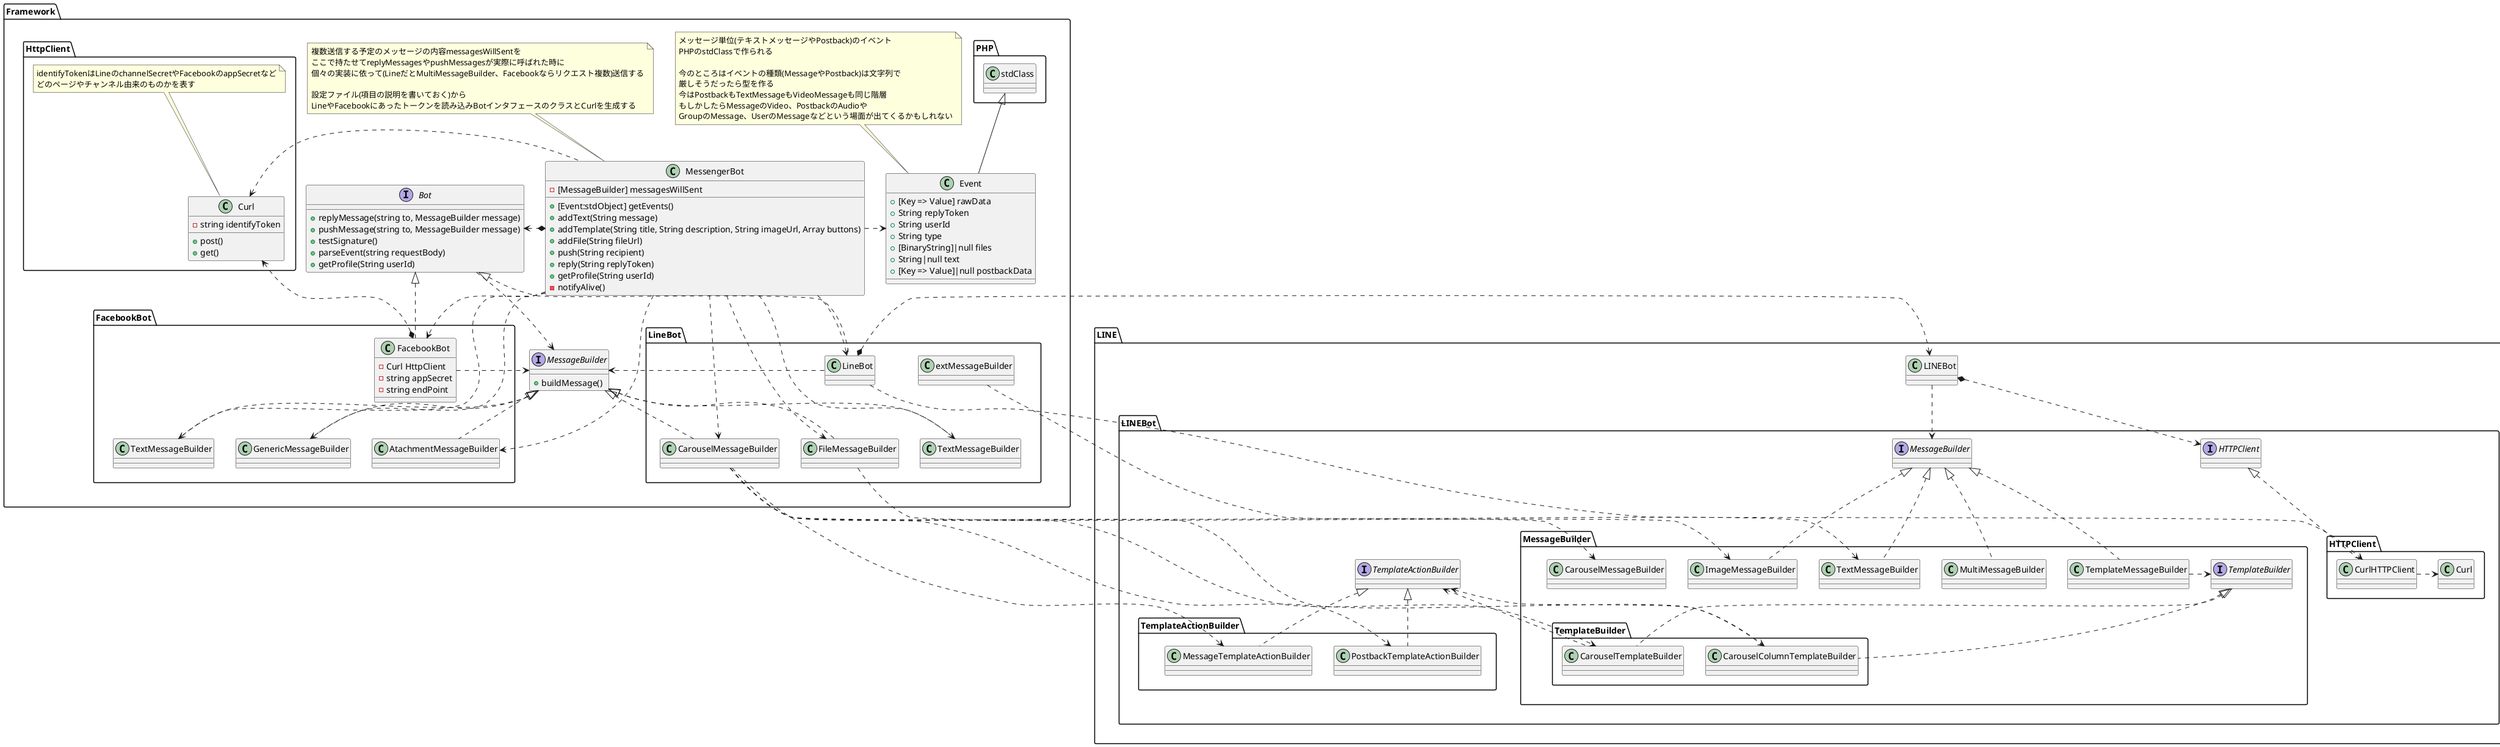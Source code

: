 @startuml

namespace LINE {

  class "LINEBot" as CLINEBot

  namespace LINEBot {

    interface "MessageBuilder" as IMessageBuilder
    interface "TemplateActionBuilder" as ITemplateActionBuilder
    interface "HTTPClient" as IHTTPClient

    namespace MessageBuilder {

      interface "TemplateBuilder" as ITemplateBuilder
      class TemplateMessageBuilder
      class TextMessageBuilder
      class ImageMessageBuilder
      class MultiMessageBuilder

      namespace TemplateBuilder {

        class CarouselTemplateBuilder
        class CarouselColumnTemplateBuilder

      }

    }

    namespace TemplateActionBuilder {

      class MessageTemplateActionBuilder
      class PostbackTemplateActionBuilder

    }

    namespace HTTPClient {

      class Curl
      class CurlHTTPClient

    }

  }

}

namespace Framework {

  interface "Bot" as IBot {
    + replyMessage(string to, MessageBuilder message)
    + pushMessage(string to, MessageBuilder message)
    + testSignature()
    + parseEvent(string requestBody)
    + getProfile(String userId)
  }

  interface "MessageBuilder" as IMessageBuilder {
    + buildMessage()
  }

  class Event extends PHP.stdClass {
    + [Key => Value] rawData
    + String replyToken
    + String userId
    + String type
    + [BinaryString]|null files
    + String|null text
    + [Key => Value]|null postbackData
  }

  note top of Event
    メッセージ単位(テキストメッセージやPostback)のイベント
    PHPのstdClassで作られる

    今のところはイベントの種類(MessageやPostback)は文字列で
    厳しそうだったら型を作る
    今はPostbackもTextMessageもVideoMessageも同じ階層
    もしかしたらMessageのVideo、PostbackのAudioや
    GroupのMessage、UserのMessageなどという場面が出てくるかもしれない
  end note

  class MessengerBot {
    - [MessageBuilder] messagesWillSent
    + [Event:stdObject] getEvents()
    + addText(String message)
    + addTemplate(String title, String description, String imageUrl, Array buttons)
    + addFile(String fileUrl)
    + push(String recipient)
    + reply(String replyToken)
    + getProfile(String userId)
    - notifyAlive()
  }

  note top of MessengerBot
    複数送信する予定のメッセージの内容messagesWillSentを
    ここで持たせてreplyMessagesやpushMessagesが実際に呼ばれた時に
    個々の実装に依って(LineだとMultiMessageBuilder、Facebookならリクエスト複数)送信する

    設定ファイル(項目の説明を書いておく)から
    LineやFacebookにあったトークンを読み込みBotインタフェースのクラスとCurlを生成する
  end note

  namespace FacebookBot {

    class FacebookBot{
      - Curl HttpClient
      - string appSecret
      - string endPoint
    }

    class GenericMessageBuilder
    class AtachmentMessageBuilder
    class TextMessageBuilder

  }

  namespace LineBot {

    class LineBot
    class CarouselMessageBuilder
    class FileMessageBuilder
    class TextMessageBuilder

  }

  namespace HttpClient {

    class Curl {
      - string identifyToken
      + post()
      + get()
    }

    note top of Curl
      identifyTokenはLineのchannelSecretやFacebookのappSecretなど
      どのページやチャンネル由来のものかを表す
    end note

  }

}

' Framework内の関連

Framework.MessengerBot *.l.> Framework.IBot
Framework.MessengerBot .d.> Framework.FacebookBot.FacebookBot
Framework.MessengerBot .d.> Framework.LineBot.LineBot
Framework.MessengerBot .d.> Framework.FacebookBot.GenericMessageBuilder
Framework.MessengerBot .d.> Framework.FacebookBot.AtachmentMessageBuilder
Framework.MessengerBot .d.> Framework.FacebookBot.TextMessageBuilder
Framework.MessengerBot .d.> Framework.LineBot.CarouselMessageBuilder
Framework.MessengerBot .d.> Framework.LineBot.FileMessageBuilder
Framework.MessengerBot .d.> Framework.LineBot.TextMessageBuilder
Framework.MessengerBot .r.> Framework.Event
Framework.MessengerBot .l.> Framework.HttpClient.Curl

Framework.IBot .d.> Framework.IMessageBuilder

Framework.FacebookBot.FacebookBot .u.|> Framework.IBot
Framework.FacebookBot.FacebookBot -[hidden]d- Framework.FacebookBot.GenericMessageBuilder
Framework.FacebookBot.FacebookBot -[hidden]d- Framework.FacebookBot.AtachmentMessageBuilder
Framework.FacebookBot.FacebookBot -[hidden]d- Framework.FacebookBot.TextMessageBuilder
Framework.FacebookBot.FacebookBot ..> Framework.IMessageBuilder
Framework.FacebookBot.FacebookBot *..> Framework.HttpClient.Curl

Framework.LineBot.LineBot .u.|> Framework.IBot
Framework.LineBot.LineBot -[hidden]d- Framework.LineBot.CarouselMessageBuilder
Framework.LineBot.LineBot -[hidden]d- Framework.LineBot.TextMessageBuilder
Framework.LineBot.LineBot -[hidden]d- Framework.LineBot.FileMessageBuilder
Framework.LineBot.LineBot ..> Framework.IMessageBuilder

Framework.FacebookBot.GenericMessageBuilder .u.|> Framework.IMessageBuilder
Framework.FacebookBot.AtachmentMessageBuilder .u.|> Framework.IMessageBuilder
Framework.FacebookBot.TextMessageBuilder .u.|> Framework.IMessageBuilder

Framework.LineBot.CarouselMessageBuilder .u.|> Framework.IMessageBuilder
Framework.LineBot.TextMessageBuilder .u.|> Framework.IMessageBuilder
Framework.LineBot.FileMessageBuilder .u.|> Framework.IMessageBuilder

Framework.Event -[hidden]d- Framework.LineBot.LineBot
Framework.HttpClient.Curl -[hidden]d- Framework.FacebookBot.FacebookBot

' LINE公式SDK内の関連

LINE.CLINEBot .d.> LINE.LINEBot.IMessageBuilder
LINE.CLINEBot *..> LINE.LINEBot.IHTTPClient

LINE.LINEBot.IMessageBuilder -[hidden]d- LINE.LINEBot.MessageBuilder.ImageMessageBuilder
LINE.LINEBot.IMessageBuilder -[hidden]d- LINE.LINEBot.MessageBuilder.TemplateMessageBuilder
LINE.LINEBot.IMessageBuilder -[hidden]d- LINE.LINEBot.MessageBuilder.TextMessageBuilder
LINE.LINEBot.IMessageBuilder -[hidden]d- LINE.LINEBot.MessageBuilder.MultiMessageBuilder

LINE.LINEBot.ITemplateActionBuilder -[hidden]d- LINE.LINEBot.TemplateActionBuilder

LINE.LINEBot.MessageBuilder.TextMessageBuilder .u.|> LINE.LINEBot.IMessageBuilder

LINE.LINEBot.MessageBuilder.ImageMessageBuilder .u.|> LINE.LINEBot.IMessageBuilder

LINE.LINEBot.MessageBuilder.TemplateMessageBuilder -[hidden]l- LINE.LINEBot.MessageBuilder.ImageMessageBuilder
LINE.LINEBot.MessageBuilder.TemplateMessageBuilder -[hidden]l- LINE.LINEBot.MessageBuilder.TextMessageBuilder
LINE.LINEBot.MessageBuilder.TemplateMessageBuilder -[hidden]l- LINE.LINEBot.MessageBuilder.MultiMessageBuilder
LINE.LINEBot.MessageBuilder.TemplateMessageBuilder .r.> LINE.LINEBot.MessageBuilder.ITemplateBuilder
LINE.LINEBot.MessageBuilder.TemplateMessageBuilder .u.|> LINE.LINEBot.IMessageBuilder

LINE.LINEBot.MessageBuilder.MultiMessageBuilder .u.|> LINE.LINEBot.IMessageBuilder

LINE.LINEBot.MessageBuilder.TemplateBuilder.CarouselColumnTemplateBuilder .u.|> LINE.LINEBot.MessageBuilder.ITemplateBuilder
LINE.LINEBot.MessageBuilder.TemplateBuilder.CarouselColumnTemplateBuilder .u.> LINE.LINEBot.ITemplateActionBuilder

LINE.LINEBot.MessageBuilder.TemplateBuilder.CarouselTemplateBuilder .u.|> LINE.LINEBot.MessageBuilder.ITemplateBuilder
LINE.LINEBot.MessageBuilder.TemplateBuilder.CarouselTemplateBuilder .u.> LINE.LINEBot.ITemplateActionBuilder

LINE.LINEBot.TemplateActionBuilder.PostbackTemplateActionBuilder .u.|> LINE.LINEBot.ITemplateActionBuilder

LINE.LINEBot.TemplateActionBuilder.MessageTemplateActionBuilder .u.|> LINE.LINEBot.ITemplateActionBuilder

LINE.LINEBot.HTTPClient.CurlHTTPClient .u.|> LINE.LINEBot.IHTTPClient
LINE.LINEBot.HTTPClient.CurlHTTPClient .r.> LINE.LINEBot.HTTPClient.Curl

' FrameworkとLINE公式SDKの関連

Framework -[hidden]d- LINE
Framework.FacebookBot -[hidden]d- LINE.LINEBot.TemplateActionBuilder
Framework.LineBot -[hidden]d- LINE.LINEBot.MessageBuilder

Framework.LineBot.LineBot *.d.> LINE.CLINEBot
Framework.LineBot.LineBot ..> LINE.LINEBot.HTTPClient.CurlHTTPClient

Framework.LineBot.CarouselMessageBuilder .d.> LINE.LINEBot.MessageBuilder.CarouselMessageBuilder
Framework.LineBot.CarouselMessageBuilder .d.> LINE.LINEBot.TemplateActionBuilder.MessageTemplateActionBuilder
Framework.LineBot.CarouselMessageBuilder .d.> LINE.LINEBot.TemplateActionBuilder.PostbackTemplateActionBuilder
Framework.LineBot.CarouselMessageBuilder .d.> LINE.LINEBot.MessageBuilder.TemplateBuilder.CarouselTemplateBuilder
Framework.LineBot.CarouselMessageBuilder .d.> LINE.LINEBot.MessageBuilder.TemplateBuilder.CarouselColumnTemplateBuilder

Framework.LineBot.FileMessageBuilder ..> LINE.LINEBot.MessageBuilder.ImageMessageBuilder

Framework.LineBot.extMessageBuilder ..> LINE.LINEBot.MessageBuilder.TextMessageBuilder

@enduml
